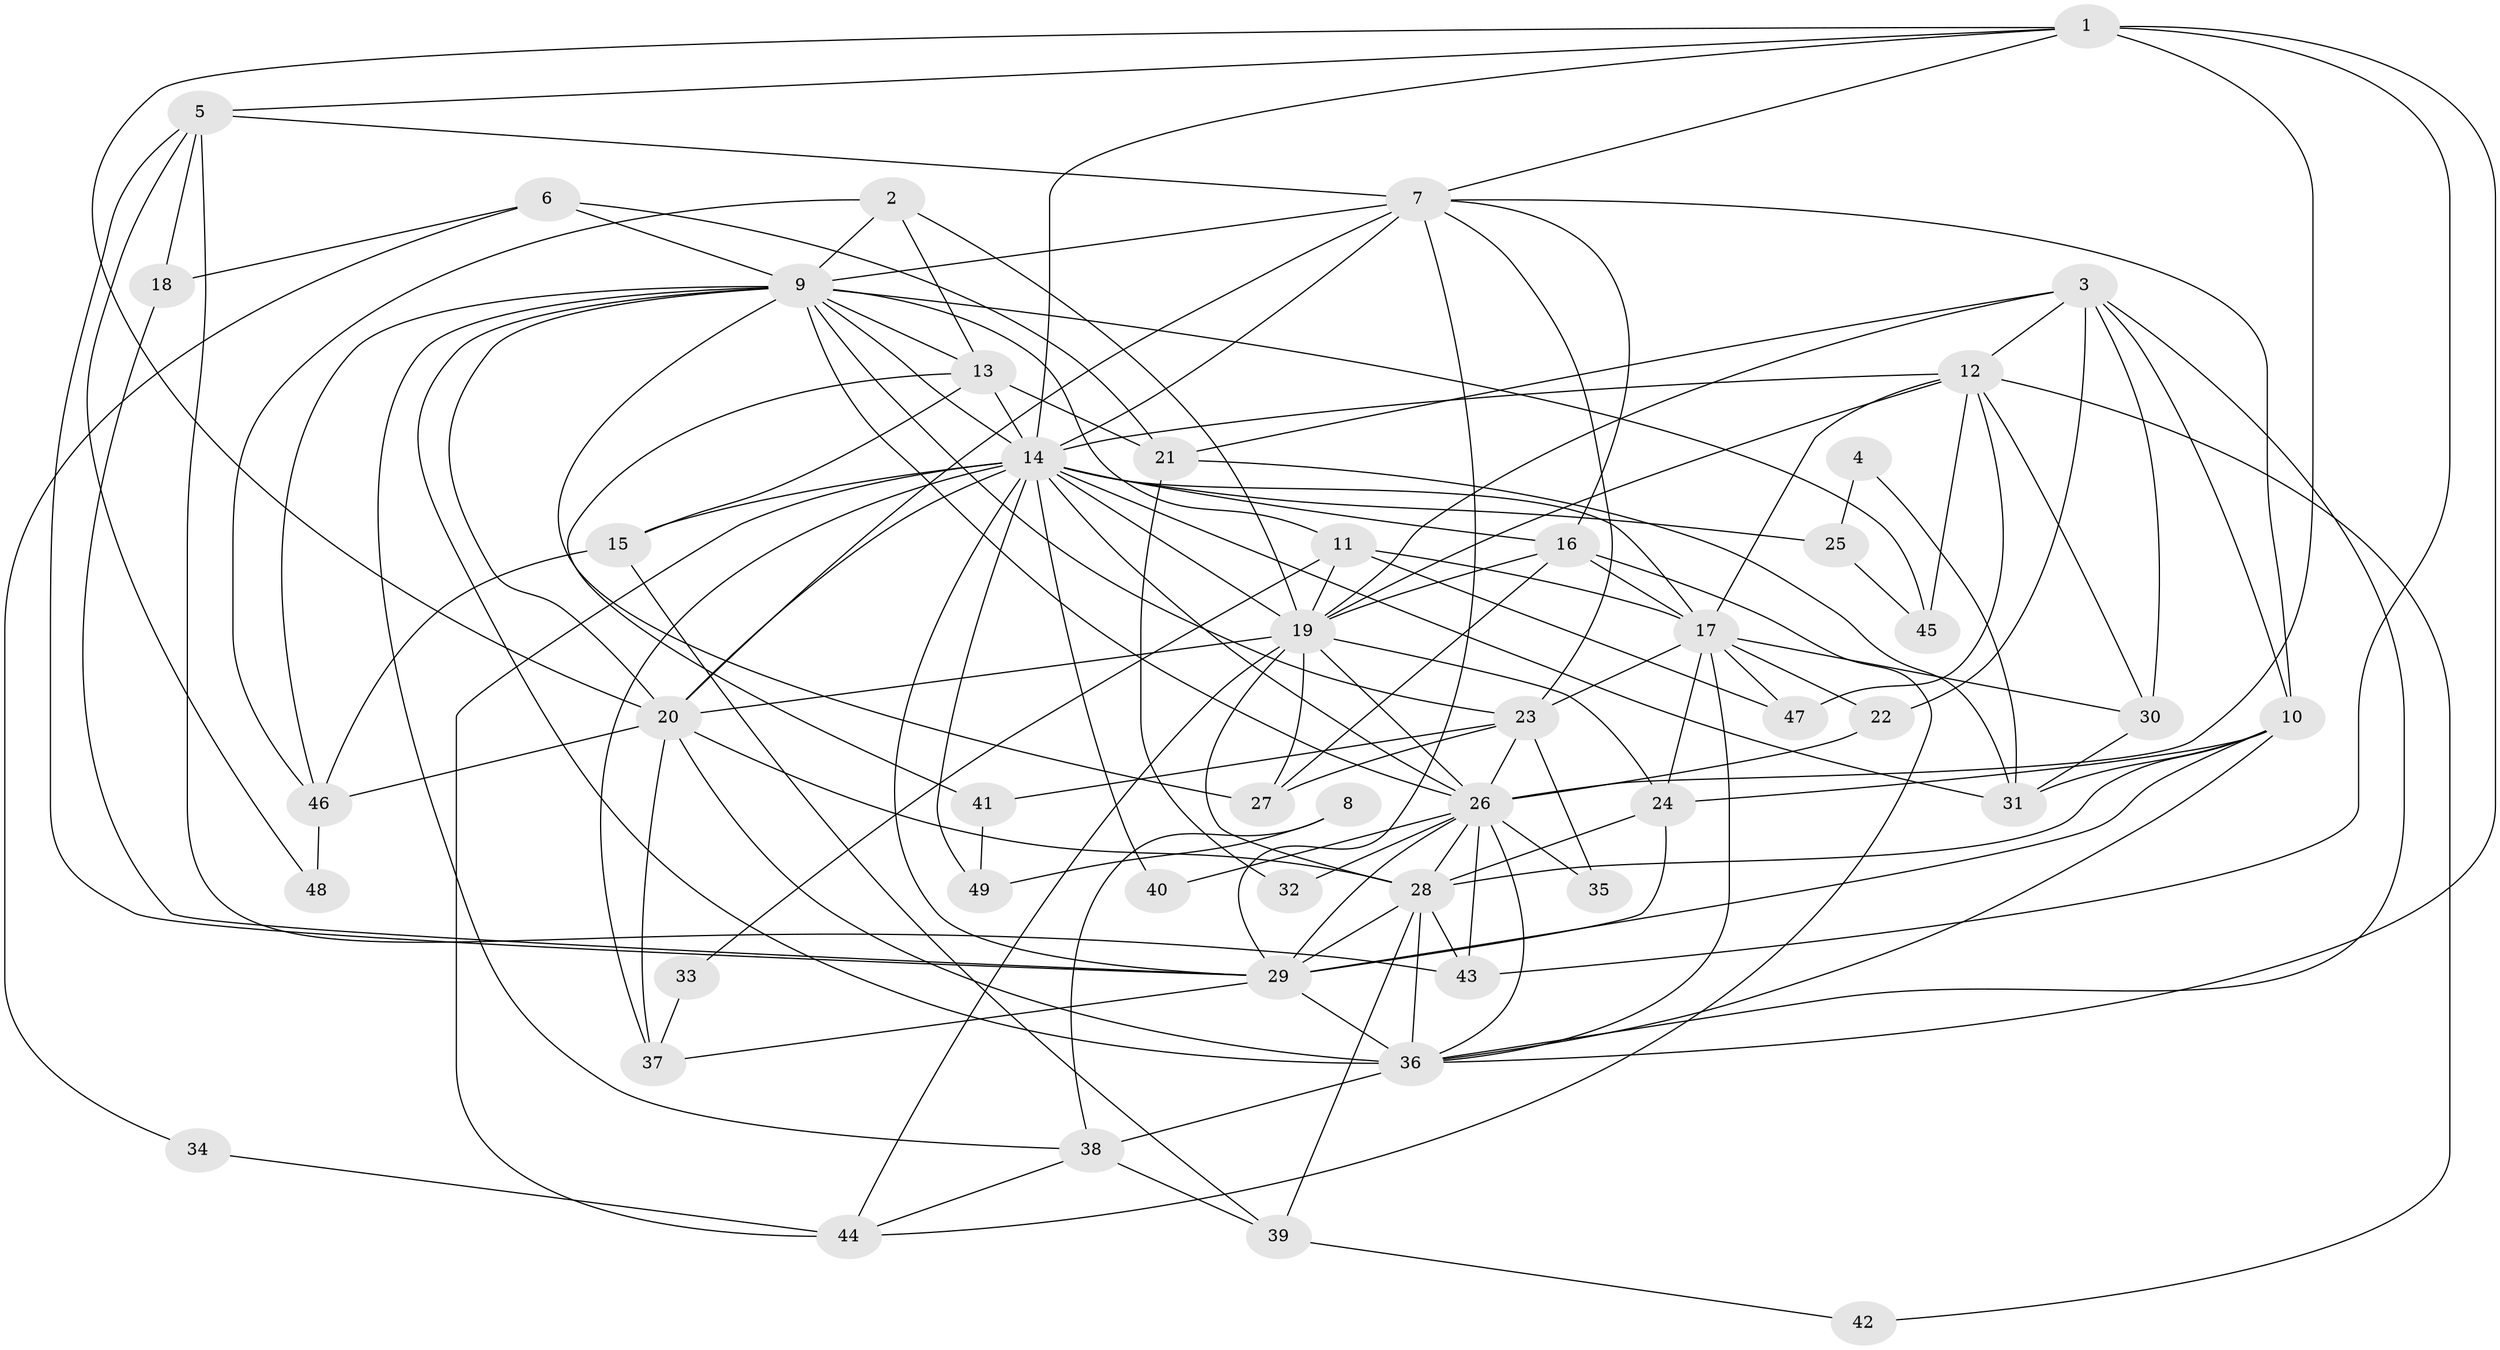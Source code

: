 // original degree distribution, {4: 0.2653061224489796, 3: 0.23469387755102042, 2: 0.15306122448979592, 6: 0.14285714285714285, 5: 0.1836734693877551, 8: 0.01020408163265306, 7: 0.01020408163265306}
// Generated by graph-tools (version 1.1) at 2025/51/03/04/25 22:51:14]
// undirected, 49 vertices, 137 edges
graph export_dot {
  node [color=gray90,style=filled];
  1;
  2;
  3;
  4;
  5;
  6;
  7;
  8;
  9;
  10;
  11;
  12;
  13;
  14;
  15;
  16;
  17;
  18;
  19;
  20;
  21;
  22;
  23;
  24;
  25;
  26;
  27;
  28;
  29;
  30;
  31;
  32;
  33;
  34;
  35;
  36;
  37;
  38;
  39;
  40;
  41;
  42;
  43;
  44;
  45;
  46;
  47;
  48;
  49;
  1 -- 5 [weight=1.0];
  1 -- 7 [weight=1.0];
  1 -- 14 [weight=1.0];
  1 -- 20 [weight=1.0];
  1 -- 26 [weight=2.0];
  1 -- 36 [weight=1.0];
  1 -- 43 [weight=1.0];
  2 -- 9 [weight=1.0];
  2 -- 13 [weight=1.0];
  2 -- 19 [weight=1.0];
  2 -- 46 [weight=1.0];
  3 -- 10 [weight=1.0];
  3 -- 12 [weight=1.0];
  3 -- 19 [weight=1.0];
  3 -- 21 [weight=1.0];
  3 -- 22 [weight=1.0];
  3 -- 30 [weight=1.0];
  3 -- 36 [weight=1.0];
  4 -- 25 [weight=1.0];
  4 -- 31 [weight=1.0];
  5 -- 7 [weight=1.0];
  5 -- 18 [weight=1.0];
  5 -- 29 [weight=1.0];
  5 -- 43 [weight=1.0];
  5 -- 48 [weight=1.0];
  6 -- 9 [weight=1.0];
  6 -- 18 [weight=1.0];
  6 -- 21 [weight=1.0];
  6 -- 34 [weight=1.0];
  7 -- 9 [weight=1.0];
  7 -- 10 [weight=1.0];
  7 -- 14 [weight=2.0];
  7 -- 16 [weight=1.0];
  7 -- 20 [weight=1.0];
  7 -- 23 [weight=1.0];
  7 -- 29 [weight=1.0];
  8 -- 38 [weight=1.0];
  8 -- 49 [weight=1.0];
  9 -- 11 [weight=1.0];
  9 -- 13 [weight=1.0];
  9 -- 14 [weight=1.0];
  9 -- 20 [weight=1.0];
  9 -- 23 [weight=1.0];
  9 -- 26 [weight=1.0];
  9 -- 27 [weight=1.0];
  9 -- 36 [weight=1.0];
  9 -- 38 [weight=1.0];
  9 -- 45 [weight=1.0];
  9 -- 46 [weight=1.0];
  10 -- 24 [weight=1.0];
  10 -- 28 [weight=1.0];
  10 -- 29 [weight=1.0];
  10 -- 31 [weight=1.0];
  10 -- 36 [weight=1.0];
  11 -- 17 [weight=1.0];
  11 -- 19 [weight=1.0];
  11 -- 33 [weight=1.0];
  11 -- 47 [weight=1.0];
  12 -- 14 [weight=1.0];
  12 -- 17 [weight=1.0];
  12 -- 19 [weight=1.0];
  12 -- 30 [weight=1.0];
  12 -- 42 [weight=1.0];
  12 -- 45 [weight=1.0];
  12 -- 47 [weight=1.0];
  13 -- 14 [weight=1.0];
  13 -- 15 [weight=1.0];
  13 -- 21 [weight=1.0];
  13 -- 41 [weight=1.0];
  14 -- 15 [weight=1.0];
  14 -- 16 [weight=1.0];
  14 -- 17 [weight=2.0];
  14 -- 19 [weight=1.0];
  14 -- 20 [weight=1.0];
  14 -- 25 [weight=1.0];
  14 -- 26 [weight=1.0];
  14 -- 29 [weight=1.0];
  14 -- 31 [weight=2.0];
  14 -- 37 [weight=1.0];
  14 -- 40 [weight=1.0];
  14 -- 44 [weight=1.0];
  14 -- 49 [weight=1.0];
  15 -- 39 [weight=1.0];
  15 -- 46 [weight=1.0];
  16 -- 17 [weight=2.0];
  16 -- 19 [weight=1.0];
  16 -- 27 [weight=1.0];
  16 -- 44 [weight=1.0];
  17 -- 22 [weight=1.0];
  17 -- 23 [weight=2.0];
  17 -- 24 [weight=1.0];
  17 -- 30 [weight=1.0];
  17 -- 36 [weight=1.0];
  17 -- 47 [weight=1.0];
  18 -- 29 [weight=1.0];
  19 -- 20 [weight=1.0];
  19 -- 24 [weight=1.0];
  19 -- 26 [weight=1.0];
  19 -- 27 [weight=1.0];
  19 -- 28 [weight=1.0];
  19 -- 44 [weight=1.0];
  20 -- 28 [weight=1.0];
  20 -- 36 [weight=2.0];
  20 -- 37 [weight=1.0];
  20 -- 46 [weight=1.0];
  21 -- 31 [weight=1.0];
  21 -- 32 [weight=1.0];
  22 -- 26 [weight=1.0];
  23 -- 26 [weight=1.0];
  23 -- 27 [weight=1.0];
  23 -- 35 [weight=1.0];
  23 -- 41 [weight=1.0];
  24 -- 28 [weight=1.0];
  24 -- 29 [weight=1.0];
  25 -- 45 [weight=1.0];
  26 -- 28 [weight=1.0];
  26 -- 29 [weight=2.0];
  26 -- 32 [weight=1.0];
  26 -- 35 [weight=1.0];
  26 -- 36 [weight=1.0];
  26 -- 40 [weight=1.0];
  26 -- 43 [weight=1.0];
  28 -- 29 [weight=1.0];
  28 -- 36 [weight=1.0];
  28 -- 39 [weight=1.0];
  28 -- 43 [weight=1.0];
  29 -- 36 [weight=1.0];
  29 -- 37 [weight=1.0];
  30 -- 31 [weight=1.0];
  33 -- 37 [weight=1.0];
  34 -- 44 [weight=1.0];
  36 -- 38 [weight=1.0];
  38 -- 39 [weight=1.0];
  38 -- 44 [weight=1.0];
  39 -- 42 [weight=1.0];
  41 -- 49 [weight=1.0];
  46 -- 48 [weight=1.0];
}
